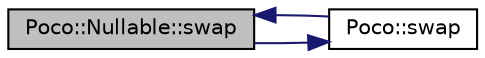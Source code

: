 digraph "Poco::Nullable::swap"
{
 // LATEX_PDF_SIZE
  edge [fontname="Helvetica",fontsize="10",labelfontname="Helvetica",labelfontsize="10"];
  node [fontname="Helvetica",fontsize="10",shape=record];
  rankdir="LR";
  Node1 [label="Poco::Nullable::swap",height=0.2,width=0.4,color="black", fillcolor="grey75", style="filled", fontcolor="black",tooltip="Swaps this Nullable with other."];
  Node1 -> Node2 [color="midnightblue",fontsize="10",style="solid"];
  Node2 [label="Poco::swap",height=0.2,width=0.4,color="black", fillcolor="white", style="filled",URL="$namespacePoco.html#ab005e1e2321230180fcfc8baa60d80f3",tooltip=" "];
  Node2 -> Node1 [color="midnightblue",fontsize="10",style="solid"];
}
